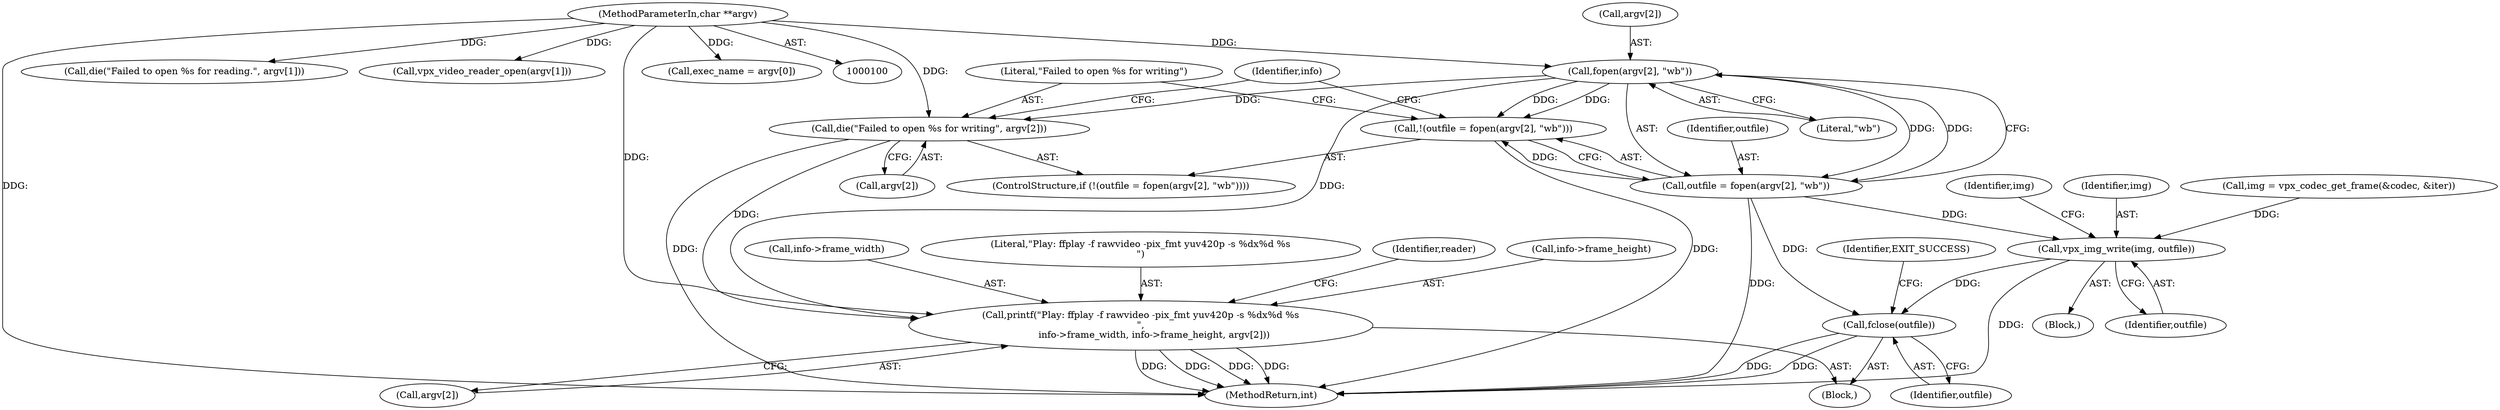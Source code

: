 digraph "0_Android_5a9753fca56f0eeb9f61e342b2fccffc364f9426_3@API" {
"1000155" [label="(Call,fopen(argv[2], \"wb\"))"];
"1000102" [label="(MethodParameterIn,char **argv)"];
"1000152" [label="(Call,!(outfile = fopen(argv[2], \"wb\")))"];
"1000153" [label="(Call,outfile = fopen(argv[2], \"wb\"))"];
"1000299" [label="(Call,vpx_img_write(img, outfile))"];
"1000326" [label="(Call,fclose(outfile))"];
"1000160" [label="(Call,die(\"Failed to open %s for writing\", argv[2]))"];
"1000313" [label="(Call,printf(\"Play: ffplay -f rawvideo -pix_fmt yuv420p -s %dx%d %s\n\",\n         info->frame_width, info->frame_height, argv[2]))"];
"1000153" [label="(Call,outfile = fopen(argv[2], \"wb\"))"];
"1000315" [label="(Call,info->frame_width)"];
"1000146" [label="(Call,die(\"Failed to open %s for reading.\", argv[1]))"];
"1000159" [label="(Literal,\"wb\")"];
"1000321" [label="(Call,argv[2])"];
"1000103" [label="(Block,)"];
"1000152" [label="(Call,!(outfile = fopen(argv[2], \"wb\")))"];
"1000139" [label="(Call,vpx_video_reader_open(argv[1]))"];
"1000299" [label="(Call,vpx_img_write(img, outfile))"];
"1000301" [label="(Identifier,outfile)"];
"1000329" [label="(Identifier,EXIT_SUCCESS)"];
"1000151" [label="(ControlStructure,if (!(outfile = fopen(argv[2], \"wb\"))))"];
"1000330" [label="(MethodReturn,int)"];
"1000156" [label="(Call,argv[2])"];
"1000326" [label="(Call,fclose(outfile))"];
"1000160" [label="(Call,die(\"Failed to open %s for writing\", argv[2]))"];
"1000155" [label="(Call,fopen(argv[2], \"wb\"))"];
"1000314" [label="(Literal,\"Play: ffplay -f rawvideo -pix_fmt yuv420p -s %dx%d %s\n\")"];
"1000313" [label="(Call,printf(\"Play: ffplay -f rawvideo -pix_fmt yuv420p -s %dx%d %s\n\",\n         info->frame_width, info->frame_height, argv[2]))"];
"1000325" [label="(Identifier,reader)"];
"1000161" [label="(Literal,\"Failed to open %s for writing\")"];
"1000300" [label="(Identifier,img)"];
"1000327" [label="(Identifier,outfile)"];
"1000290" [label="(Call,img = vpx_codec_get_frame(&codec, &iter))"];
"1000102" [label="(MethodParameterIn,char **argv)"];
"1000162" [label="(Call,argv[2])"];
"1000291" [label="(Identifier,img)"];
"1000154" [label="(Identifier,outfile)"];
"1000166" [label="(Identifier,info)"];
"1000298" [label="(Block,)"];
"1000318" [label="(Call,info->frame_height)"];
"1000126" [label="(Call,exec_name = argv[0])"];
"1000155" -> "1000153"  [label="AST: "];
"1000155" -> "1000159"  [label="CFG: "];
"1000156" -> "1000155"  [label="AST: "];
"1000159" -> "1000155"  [label="AST: "];
"1000153" -> "1000155"  [label="CFG: "];
"1000155" -> "1000152"  [label="DDG: "];
"1000155" -> "1000152"  [label="DDG: "];
"1000155" -> "1000153"  [label="DDG: "];
"1000155" -> "1000153"  [label="DDG: "];
"1000102" -> "1000155"  [label="DDG: "];
"1000155" -> "1000160"  [label="DDG: "];
"1000155" -> "1000313"  [label="DDG: "];
"1000102" -> "1000100"  [label="AST: "];
"1000102" -> "1000330"  [label="DDG: "];
"1000102" -> "1000126"  [label="DDG: "];
"1000102" -> "1000139"  [label="DDG: "];
"1000102" -> "1000146"  [label="DDG: "];
"1000102" -> "1000160"  [label="DDG: "];
"1000102" -> "1000313"  [label="DDG: "];
"1000152" -> "1000151"  [label="AST: "];
"1000152" -> "1000153"  [label="CFG: "];
"1000153" -> "1000152"  [label="AST: "];
"1000161" -> "1000152"  [label="CFG: "];
"1000166" -> "1000152"  [label="CFG: "];
"1000152" -> "1000330"  [label="DDG: "];
"1000153" -> "1000152"  [label="DDG: "];
"1000154" -> "1000153"  [label="AST: "];
"1000153" -> "1000330"  [label="DDG: "];
"1000153" -> "1000299"  [label="DDG: "];
"1000153" -> "1000326"  [label="DDG: "];
"1000299" -> "1000298"  [label="AST: "];
"1000299" -> "1000301"  [label="CFG: "];
"1000300" -> "1000299"  [label="AST: "];
"1000301" -> "1000299"  [label="AST: "];
"1000291" -> "1000299"  [label="CFG: "];
"1000299" -> "1000330"  [label="DDG: "];
"1000290" -> "1000299"  [label="DDG: "];
"1000299" -> "1000326"  [label="DDG: "];
"1000326" -> "1000103"  [label="AST: "];
"1000326" -> "1000327"  [label="CFG: "];
"1000327" -> "1000326"  [label="AST: "];
"1000329" -> "1000326"  [label="CFG: "];
"1000326" -> "1000330"  [label="DDG: "];
"1000326" -> "1000330"  [label="DDG: "];
"1000160" -> "1000151"  [label="AST: "];
"1000160" -> "1000162"  [label="CFG: "];
"1000161" -> "1000160"  [label="AST: "];
"1000162" -> "1000160"  [label="AST: "];
"1000166" -> "1000160"  [label="CFG: "];
"1000160" -> "1000330"  [label="DDG: "];
"1000160" -> "1000313"  [label="DDG: "];
"1000313" -> "1000103"  [label="AST: "];
"1000313" -> "1000321"  [label="CFG: "];
"1000314" -> "1000313"  [label="AST: "];
"1000315" -> "1000313"  [label="AST: "];
"1000318" -> "1000313"  [label="AST: "];
"1000321" -> "1000313"  [label="AST: "];
"1000325" -> "1000313"  [label="CFG: "];
"1000313" -> "1000330"  [label="DDG: "];
"1000313" -> "1000330"  [label="DDG: "];
"1000313" -> "1000330"  [label="DDG: "];
"1000313" -> "1000330"  [label="DDG: "];
}
